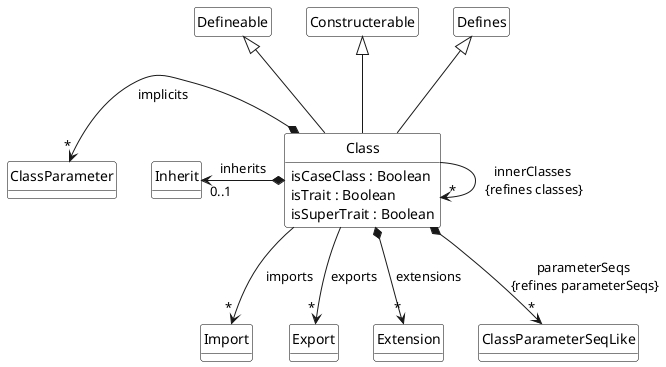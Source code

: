 @startuml Class
class Class extends Defineable, Constructerable, Defines {
    isCaseClass : Boolean 
    isTrait : Boolean 
    isSuperTrait : Boolean 
}

Class --> "*" Class : innerClasses\n {refines classes}
Class --> "*" Import : imports
Class --> "*" Export : exports 
Class *--left> "0..1  " Inherit : inherits
Class *--> "*" Extension : "extensions"
Class *--> "*" ClassParameterSeqLike : parameterSeqs \n{refines parameterSeqs}
Class *--left> "*" ClassParameter : \nimplicits

hide class circle
hide class methods
hide Defineable members
hide Constructerable members 
hide Defines members 

skinparam class {
    BackgroundColor White
    ArrowColor Black
    BorderColor Black
}
@enduml